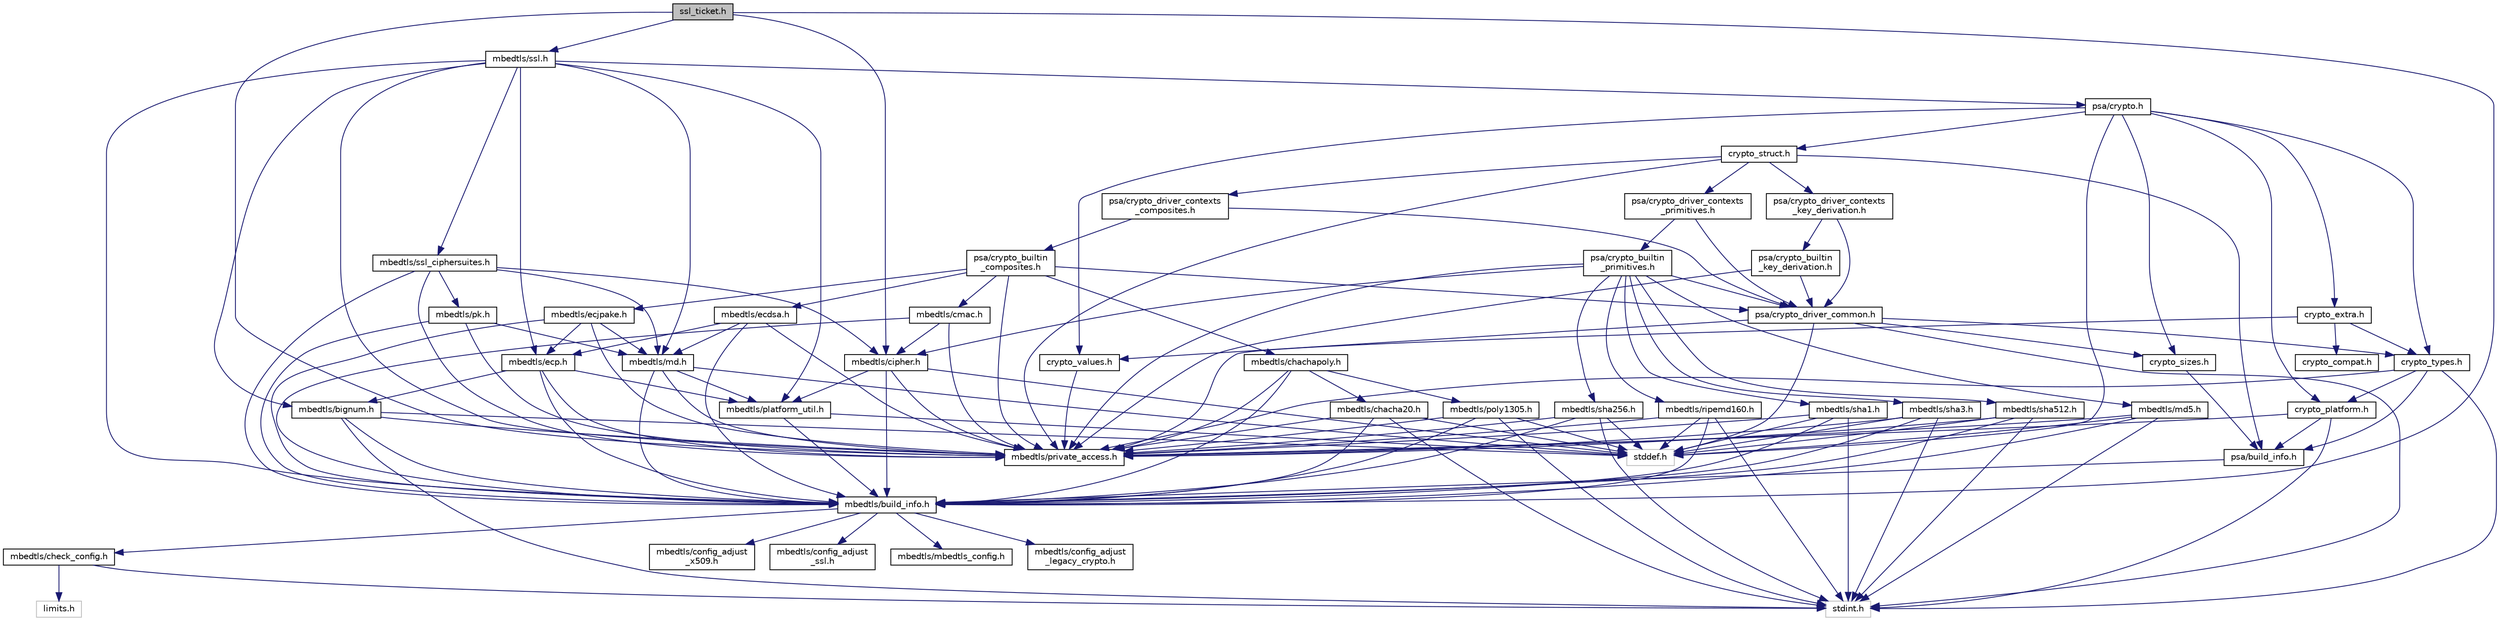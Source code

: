 digraph "ssl_ticket.h"
{
 // LATEX_PDF_SIZE
  edge [fontname="Helvetica",fontsize="10",labelfontname="Helvetica",labelfontsize="10"];
  node [fontname="Helvetica",fontsize="10",shape=record];
  Node1 [label="ssl_ticket.h",height=0.2,width=0.4,color="black", fillcolor="grey75", style="filled", fontcolor="black",tooltip="TLS server ticket callbacks implementation."];
  Node1 -> Node2 [color="midnightblue",fontsize="10",style="solid",fontname="Helvetica"];
  Node2 [label="mbedtls/private_access.h",height=0.2,width=0.4,color="black", fillcolor="white", style="filled",URL="$private__access_8h.html",tooltip="Macro wrapper for struct's members."];
  Node1 -> Node3 [color="midnightblue",fontsize="10",style="solid",fontname="Helvetica"];
  Node3 [label="mbedtls/build_info.h",height=0.2,width=0.4,color="black", fillcolor="white", style="filled",URL="$mbedtls_2build__info_8h.html",tooltip="Build-time configuration info."];
  Node3 -> Node4 [color="midnightblue",fontsize="10",style="solid",fontname="Helvetica"];
  Node4 [label="mbedtls/mbedtls_config.h",height=0.2,width=0.4,color="black", fillcolor="white", style="filled",URL="$mbedtls__config_8h.html",tooltip="Configuration options (set of defines)"];
  Node3 -> Node5 [color="midnightblue",fontsize="10",style="solid",fontname="Helvetica"];
  Node5 [label="mbedtls/config_adjust\l_legacy_crypto.h",height=0.2,width=0.4,color="black", fillcolor="white", style="filled",URL="$config__adjust__legacy__crypto_8h.html",tooltip="Adjust legacy configuration configuration."];
  Node3 -> Node6 [color="midnightblue",fontsize="10",style="solid",fontname="Helvetica"];
  Node6 [label="mbedtls/config_adjust\l_x509.h",height=0.2,width=0.4,color="black", fillcolor="white", style="filled",URL="$config__adjust__x509_8h.html",tooltip="Adjust X.509 configuration."];
  Node3 -> Node7 [color="midnightblue",fontsize="10",style="solid",fontname="Helvetica"];
  Node7 [label="mbedtls/config_adjust\l_ssl.h",height=0.2,width=0.4,color="black", fillcolor="white", style="filled",URL="$config__adjust__ssl_8h.html",tooltip="Adjust TLS configuration."];
  Node3 -> Node8 [color="midnightblue",fontsize="10",style="solid",fontname="Helvetica"];
  Node8 [label="mbedtls/check_config.h",height=0.2,width=0.4,color="black", fillcolor="white", style="filled",URL="$check__config_8h.html",tooltip="Consistency checks for configuration options."];
  Node8 -> Node9 [color="midnightblue",fontsize="10",style="solid",fontname="Helvetica"];
  Node9 [label="limits.h",height=0.2,width=0.4,color="grey75", fillcolor="white", style="filled",tooltip=" "];
  Node8 -> Node10 [color="midnightblue",fontsize="10",style="solid",fontname="Helvetica"];
  Node10 [label="stdint.h",height=0.2,width=0.4,color="grey75", fillcolor="white", style="filled",tooltip=" "];
  Node1 -> Node11 [color="midnightblue",fontsize="10",style="solid",fontname="Helvetica"];
  Node11 [label="mbedtls/ssl.h",height=0.2,width=0.4,color="black", fillcolor="white", style="filled",URL="$ssl_8h.html",tooltip="SSL/TLS functions."];
  Node11 -> Node12 [color="midnightblue",fontsize="10",style="solid",fontname="Helvetica"];
  Node12 [label="mbedtls/platform_util.h",height=0.2,width=0.4,color="black", fillcolor="white", style="filled",URL="$platform__util_8h.html",tooltip="Common and shared functions used by multiple modules in the Mbed TLS library."];
  Node12 -> Node3 [color="midnightblue",fontsize="10",style="solid",fontname="Helvetica"];
  Node12 -> Node13 [color="midnightblue",fontsize="10",style="solid",fontname="Helvetica"];
  Node13 [label="stddef.h",height=0.2,width=0.4,color="grey75", fillcolor="white", style="filled",tooltip=" "];
  Node11 -> Node2 [color="midnightblue",fontsize="10",style="solid",fontname="Helvetica"];
  Node11 -> Node3 [color="midnightblue",fontsize="10",style="solid",fontname="Helvetica"];
  Node11 -> Node14 [color="midnightblue",fontsize="10",style="solid",fontname="Helvetica"];
  Node14 [label="mbedtls/bignum.h",height=0.2,width=0.4,color="black", fillcolor="white", style="filled",URL="$bignum_8h.html",tooltip="Multi-precision integer library."];
  Node14 -> Node2 [color="midnightblue",fontsize="10",style="solid",fontname="Helvetica"];
  Node14 -> Node3 [color="midnightblue",fontsize="10",style="solid",fontname="Helvetica"];
  Node14 -> Node13 [color="midnightblue",fontsize="10",style="solid",fontname="Helvetica"];
  Node14 -> Node10 [color="midnightblue",fontsize="10",style="solid",fontname="Helvetica"];
  Node11 -> Node15 [color="midnightblue",fontsize="10",style="solid",fontname="Helvetica"];
  Node15 [label="mbedtls/ecp.h",height=0.2,width=0.4,color="black", fillcolor="white", style="filled",URL="$ecp_8h.html",tooltip="This file provides an API for Elliptic Curves over GF(P) (ECP)."];
  Node15 -> Node2 [color="midnightblue",fontsize="10",style="solid",fontname="Helvetica"];
  Node15 -> Node3 [color="midnightblue",fontsize="10",style="solid",fontname="Helvetica"];
  Node15 -> Node12 [color="midnightblue",fontsize="10",style="solid",fontname="Helvetica"];
  Node15 -> Node14 [color="midnightblue",fontsize="10",style="solid",fontname="Helvetica"];
  Node11 -> Node16 [color="midnightblue",fontsize="10",style="solid",fontname="Helvetica"];
  Node16 [label="mbedtls/ssl_ciphersuites.h",height=0.2,width=0.4,color="black", fillcolor="white", style="filled",URL="$ssl__ciphersuites_8h.html",tooltip="SSL Ciphersuites for Mbed TLS."];
  Node16 -> Node2 [color="midnightblue",fontsize="10",style="solid",fontname="Helvetica"];
  Node16 -> Node3 [color="midnightblue",fontsize="10",style="solid",fontname="Helvetica"];
  Node16 -> Node17 [color="midnightblue",fontsize="10",style="solid",fontname="Helvetica"];
  Node17 [label="mbedtls/pk.h",height=0.2,width=0.4,color="black", fillcolor="white", style="filled",URL="$pk_8h.html",tooltip="Public Key abstraction layer."];
  Node17 -> Node2 [color="midnightblue",fontsize="10",style="solid",fontname="Helvetica"];
  Node17 -> Node3 [color="midnightblue",fontsize="10",style="solid",fontname="Helvetica"];
  Node17 -> Node18 [color="midnightblue",fontsize="10",style="solid",fontname="Helvetica"];
  Node18 [label="mbedtls/md.h",height=0.2,width=0.4,color="black", fillcolor="white", style="filled",URL="$md_8h.html",tooltip="This file contains the generic functions for message-digest (hashing) and HMAC."];
  Node18 -> Node2 [color="midnightblue",fontsize="10",style="solid",fontname="Helvetica"];
  Node18 -> Node13 [color="midnightblue",fontsize="10",style="solid",fontname="Helvetica"];
  Node18 -> Node3 [color="midnightblue",fontsize="10",style="solid",fontname="Helvetica"];
  Node18 -> Node12 [color="midnightblue",fontsize="10",style="solid",fontname="Helvetica"];
  Node16 -> Node19 [color="midnightblue",fontsize="10",style="solid",fontname="Helvetica"];
  Node19 [label="mbedtls/cipher.h",height=0.2,width=0.4,color="black", fillcolor="white", style="filled",URL="$cipher_8h.html",tooltip="This file contains an abstraction interface for use with the cipher primitives provided by the librar..."];
  Node19 -> Node2 [color="midnightblue",fontsize="10",style="solid",fontname="Helvetica"];
  Node19 -> Node3 [color="midnightblue",fontsize="10",style="solid",fontname="Helvetica"];
  Node19 -> Node13 [color="midnightblue",fontsize="10",style="solid",fontname="Helvetica"];
  Node19 -> Node12 [color="midnightblue",fontsize="10",style="solid",fontname="Helvetica"];
  Node16 -> Node18 [color="midnightblue",fontsize="10",style="solid",fontname="Helvetica"];
  Node11 -> Node18 [color="midnightblue",fontsize="10",style="solid",fontname="Helvetica"];
  Node11 -> Node20 [color="midnightblue",fontsize="10",style="solid",fontname="Helvetica"];
  Node20 [label="psa/crypto.h",height=0.2,width=0.4,color="black", fillcolor="white", style="filled",URL="$crypto_8h.html",tooltip="Platform Security Architecture cryptography module."];
  Node20 -> Node21 [color="midnightblue",fontsize="10",style="solid",fontname="Helvetica"];
  Node21 [label="crypto_platform.h",height=0.2,width=0.4,color="black", fillcolor="white", style="filled",URL="$crypto__platform_8h.html",tooltip="PSA cryptography module: Mbed TLS platform definitions."];
  Node21 -> Node2 [color="midnightblue",fontsize="10",style="solid",fontname="Helvetica"];
  Node21 -> Node22 [color="midnightblue",fontsize="10",style="solid",fontname="Helvetica"];
  Node22 [label="psa/build_info.h",height=0.2,width=0.4,color="black", fillcolor="white", style="filled",URL="$psa_2build__info_8h.html",tooltip="Build-time PSA configuration info."];
  Node22 -> Node3 [color="midnightblue",fontsize="10",style="solid",fontname="Helvetica"];
  Node21 -> Node10 [color="midnightblue",fontsize="10",style="solid",fontname="Helvetica"];
  Node20 -> Node13 [color="midnightblue",fontsize="10",style="solid",fontname="Helvetica"];
  Node20 -> Node23 [color="midnightblue",fontsize="10",style="solid",fontname="Helvetica"];
  Node23 [label="crypto_types.h",height=0.2,width=0.4,color="black", fillcolor="white", style="filled",URL="$crypto__types_8h.html",tooltip="PSA cryptography module: type aliases."];
  Node23 -> Node22 [color="midnightblue",fontsize="10",style="solid",fontname="Helvetica"];
  Node23 -> Node2 [color="midnightblue",fontsize="10",style="solid",fontname="Helvetica"];
  Node23 -> Node21 [color="midnightblue",fontsize="10",style="solid",fontname="Helvetica"];
  Node23 -> Node10 [color="midnightblue",fontsize="10",style="solid",fontname="Helvetica"];
  Node20 -> Node24 [color="midnightblue",fontsize="10",style="solid",fontname="Helvetica"];
  Node24 [label="crypto_values.h",height=0.2,width=0.4,color="black", fillcolor="white", style="filled",URL="$crypto__values_8h.html",tooltip="PSA cryptography module: macros to build and analyze integer values."];
  Node24 -> Node2 [color="midnightblue",fontsize="10",style="solid",fontname="Helvetica"];
  Node20 -> Node25 [color="midnightblue",fontsize="10",style="solid",fontname="Helvetica"];
  Node25 [label="crypto_sizes.h",height=0.2,width=0.4,color="black", fillcolor="white", style="filled",URL="$crypto__sizes_8h.html",tooltip="PSA cryptography module: Mbed TLS buffer size macros."];
  Node25 -> Node22 [color="midnightblue",fontsize="10",style="solid",fontname="Helvetica"];
  Node20 -> Node26 [color="midnightblue",fontsize="10",style="solid",fontname="Helvetica"];
  Node26 [label="crypto_struct.h",height=0.2,width=0.4,color="black", fillcolor="white", style="filled",URL="$crypto__struct_8h.html",tooltip="PSA cryptography module: Mbed TLS structured type implementations."];
  Node26 -> Node2 [color="midnightblue",fontsize="10",style="solid",fontname="Helvetica"];
  Node26 -> Node22 [color="midnightblue",fontsize="10",style="solid",fontname="Helvetica"];
  Node26 -> Node27 [color="midnightblue",fontsize="10",style="solid",fontname="Helvetica"];
  Node27 [label="psa/crypto_driver_contexts\l_primitives.h",height=0.2,width=0.4,color="black", fillcolor="white", style="filled",URL="$crypto__driver__contexts__primitives_8h_source.html",tooltip=" "];
  Node27 -> Node28 [color="midnightblue",fontsize="10",style="solid",fontname="Helvetica"];
  Node28 [label="psa/crypto_driver_common.h",height=0.2,width=0.4,color="black", fillcolor="white", style="filled",URL="$crypto__driver__common_8h.html",tooltip="Definitions for all PSA crypto drivers."];
  Node28 -> Node13 [color="midnightblue",fontsize="10",style="solid",fontname="Helvetica"];
  Node28 -> Node10 [color="midnightblue",fontsize="10",style="solid",fontname="Helvetica"];
  Node28 -> Node23 [color="midnightblue",fontsize="10",style="solid",fontname="Helvetica"];
  Node28 -> Node24 [color="midnightblue",fontsize="10",style="solid",fontname="Helvetica"];
  Node28 -> Node25 [color="midnightblue",fontsize="10",style="solid",fontname="Helvetica"];
  Node27 -> Node29 [color="midnightblue",fontsize="10",style="solid",fontname="Helvetica"];
  Node29 [label="psa/crypto_builtin\l_primitives.h",height=0.2,width=0.4,color="black", fillcolor="white", style="filled",URL="$crypto__builtin__primitives_8h_source.html",tooltip=" "];
  Node29 -> Node2 [color="midnightblue",fontsize="10",style="solid",fontname="Helvetica"];
  Node29 -> Node28 [color="midnightblue",fontsize="10",style="solid",fontname="Helvetica"];
  Node29 -> Node30 [color="midnightblue",fontsize="10",style="solid",fontname="Helvetica"];
  Node30 [label="mbedtls/md5.h",height=0.2,width=0.4,color="black", fillcolor="white", style="filled",URL="$md5_8h.html",tooltip="MD5 message digest algorithm (hash function)"];
  Node30 -> Node2 [color="midnightblue",fontsize="10",style="solid",fontname="Helvetica"];
  Node30 -> Node3 [color="midnightblue",fontsize="10",style="solid",fontname="Helvetica"];
  Node30 -> Node13 [color="midnightblue",fontsize="10",style="solid",fontname="Helvetica"];
  Node30 -> Node10 [color="midnightblue",fontsize="10",style="solid",fontname="Helvetica"];
  Node29 -> Node31 [color="midnightblue",fontsize="10",style="solid",fontname="Helvetica"];
  Node31 [label="mbedtls/ripemd160.h",height=0.2,width=0.4,color="black", fillcolor="white", style="filled",URL="$ripemd160_8h.html",tooltip="RIPE MD-160 message digest."];
  Node31 -> Node2 [color="midnightblue",fontsize="10",style="solid",fontname="Helvetica"];
  Node31 -> Node3 [color="midnightblue",fontsize="10",style="solid",fontname="Helvetica"];
  Node31 -> Node13 [color="midnightblue",fontsize="10",style="solid",fontname="Helvetica"];
  Node31 -> Node10 [color="midnightblue",fontsize="10",style="solid",fontname="Helvetica"];
  Node29 -> Node32 [color="midnightblue",fontsize="10",style="solid",fontname="Helvetica"];
  Node32 [label="mbedtls/sha1.h",height=0.2,width=0.4,color="black", fillcolor="white", style="filled",URL="$sha1_8h.html",tooltip="This file contains SHA-1 definitions and functions."];
  Node32 -> Node2 [color="midnightblue",fontsize="10",style="solid",fontname="Helvetica"];
  Node32 -> Node3 [color="midnightblue",fontsize="10",style="solid",fontname="Helvetica"];
  Node32 -> Node13 [color="midnightblue",fontsize="10",style="solid",fontname="Helvetica"];
  Node32 -> Node10 [color="midnightblue",fontsize="10",style="solid",fontname="Helvetica"];
  Node29 -> Node33 [color="midnightblue",fontsize="10",style="solid",fontname="Helvetica"];
  Node33 [label="mbedtls/sha256.h",height=0.2,width=0.4,color="black", fillcolor="white", style="filled",URL="$sha256_8h.html",tooltip="This file contains SHA-224 and SHA-256 definitions and functions."];
  Node33 -> Node2 [color="midnightblue",fontsize="10",style="solid",fontname="Helvetica"];
  Node33 -> Node3 [color="midnightblue",fontsize="10",style="solid",fontname="Helvetica"];
  Node33 -> Node13 [color="midnightblue",fontsize="10",style="solid",fontname="Helvetica"];
  Node33 -> Node10 [color="midnightblue",fontsize="10",style="solid",fontname="Helvetica"];
  Node29 -> Node34 [color="midnightblue",fontsize="10",style="solid",fontname="Helvetica"];
  Node34 [label="mbedtls/sha512.h",height=0.2,width=0.4,color="black", fillcolor="white", style="filled",URL="$sha512_8h.html",tooltip="This file contains SHA-384 and SHA-512 definitions and functions."];
  Node34 -> Node2 [color="midnightblue",fontsize="10",style="solid",fontname="Helvetica"];
  Node34 -> Node3 [color="midnightblue",fontsize="10",style="solid",fontname="Helvetica"];
  Node34 -> Node13 [color="midnightblue",fontsize="10",style="solid",fontname="Helvetica"];
  Node34 -> Node10 [color="midnightblue",fontsize="10",style="solid",fontname="Helvetica"];
  Node29 -> Node35 [color="midnightblue",fontsize="10",style="solid",fontname="Helvetica"];
  Node35 [label="mbedtls/sha3.h",height=0.2,width=0.4,color="black", fillcolor="white", style="filled",URL="$sha3_8h.html",tooltip="This file contains SHA-3 definitions and functions."];
  Node35 -> Node2 [color="midnightblue",fontsize="10",style="solid",fontname="Helvetica"];
  Node35 -> Node3 [color="midnightblue",fontsize="10",style="solid",fontname="Helvetica"];
  Node35 -> Node13 [color="midnightblue",fontsize="10",style="solid",fontname="Helvetica"];
  Node35 -> Node10 [color="midnightblue",fontsize="10",style="solid",fontname="Helvetica"];
  Node29 -> Node19 [color="midnightblue",fontsize="10",style="solid",fontname="Helvetica"];
  Node26 -> Node36 [color="midnightblue",fontsize="10",style="solid",fontname="Helvetica"];
  Node36 [label="psa/crypto_driver_contexts\l_composites.h",height=0.2,width=0.4,color="black", fillcolor="white", style="filled",URL="$crypto__driver__contexts__composites_8h_source.html",tooltip=" "];
  Node36 -> Node28 [color="midnightblue",fontsize="10",style="solid",fontname="Helvetica"];
  Node36 -> Node37 [color="midnightblue",fontsize="10",style="solid",fontname="Helvetica"];
  Node37 [label="psa/crypto_builtin\l_composites.h",height=0.2,width=0.4,color="black", fillcolor="white", style="filled",URL="$crypto__builtin__composites_8h_source.html",tooltip=" "];
  Node37 -> Node2 [color="midnightblue",fontsize="10",style="solid",fontname="Helvetica"];
  Node37 -> Node28 [color="midnightblue",fontsize="10",style="solid",fontname="Helvetica"];
  Node37 -> Node38 [color="midnightblue",fontsize="10",style="solid",fontname="Helvetica"];
  Node38 [label="mbedtls/cmac.h",height=0.2,width=0.4,color="black", fillcolor="white", style="filled",URL="$cmac_8h.html",tooltip="This file contains CMAC definitions and functions."];
  Node38 -> Node2 [color="midnightblue",fontsize="10",style="solid",fontname="Helvetica"];
  Node38 -> Node3 [color="midnightblue",fontsize="10",style="solid",fontname="Helvetica"];
  Node38 -> Node19 [color="midnightblue",fontsize="10",style="solid",fontname="Helvetica"];
  Node37 -> Node39 [color="midnightblue",fontsize="10",style="solid",fontname="Helvetica"];
  Node39 [label="mbedtls/chachapoly.h",height=0.2,width=0.4,color="black", fillcolor="white", style="filled",URL="$chachapoly_8h.html",tooltip="This file contains the AEAD-ChaCha20-Poly1305 definitions and functions."];
  Node39 -> Node2 [color="midnightblue",fontsize="10",style="solid",fontname="Helvetica"];
  Node39 -> Node3 [color="midnightblue",fontsize="10",style="solid",fontname="Helvetica"];
  Node39 -> Node40 [color="midnightblue",fontsize="10",style="solid",fontname="Helvetica"];
  Node40 [label="mbedtls/poly1305.h",height=0.2,width=0.4,color="black", fillcolor="white", style="filled",URL="$poly1305_8h.html",tooltip="This file contains Poly1305 definitions and functions."];
  Node40 -> Node2 [color="midnightblue",fontsize="10",style="solid",fontname="Helvetica"];
  Node40 -> Node3 [color="midnightblue",fontsize="10",style="solid",fontname="Helvetica"];
  Node40 -> Node10 [color="midnightblue",fontsize="10",style="solid",fontname="Helvetica"];
  Node40 -> Node13 [color="midnightblue",fontsize="10",style="solid",fontname="Helvetica"];
  Node39 -> Node41 [color="midnightblue",fontsize="10",style="solid",fontname="Helvetica"];
  Node41 [label="mbedtls/chacha20.h",height=0.2,width=0.4,color="black", fillcolor="white", style="filled",URL="$chacha20_8h.html",tooltip="This file contains ChaCha20 definitions and functions."];
  Node41 -> Node2 [color="midnightblue",fontsize="10",style="solid",fontname="Helvetica"];
  Node41 -> Node3 [color="midnightblue",fontsize="10",style="solid",fontname="Helvetica"];
  Node41 -> Node10 [color="midnightblue",fontsize="10",style="solid",fontname="Helvetica"];
  Node41 -> Node13 [color="midnightblue",fontsize="10",style="solid",fontname="Helvetica"];
  Node37 -> Node42 [color="midnightblue",fontsize="10",style="solid",fontname="Helvetica"];
  Node42 [label="mbedtls/ecdsa.h",height=0.2,width=0.4,color="black", fillcolor="white", style="filled",URL="$ecdsa_8h.html",tooltip="This file contains ECDSA definitions and functions."];
  Node42 -> Node2 [color="midnightblue",fontsize="10",style="solid",fontname="Helvetica"];
  Node42 -> Node3 [color="midnightblue",fontsize="10",style="solid",fontname="Helvetica"];
  Node42 -> Node15 [color="midnightblue",fontsize="10",style="solid",fontname="Helvetica"];
  Node42 -> Node18 [color="midnightblue",fontsize="10",style="solid",fontname="Helvetica"];
  Node37 -> Node43 [color="midnightblue",fontsize="10",style="solid",fontname="Helvetica"];
  Node43 [label="mbedtls/ecjpake.h",height=0.2,width=0.4,color="black", fillcolor="white", style="filled",URL="$ecjpake_8h.html",tooltip="Elliptic curve J-PAKE."];
  Node43 -> Node2 [color="midnightblue",fontsize="10",style="solid",fontname="Helvetica"];
  Node43 -> Node3 [color="midnightblue",fontsize="10",style="solid",fontname="Helvetica"];
  Node43 -> Node15 [color="midnightblue",fontsize="10",style="solid",fontname="Helvetica"];
  Node43 -> Node18 [color="midnightblue",fontsize="10",style="solid",fontname="Helvetica"];
  Node26 -> Node44 [color="midnightblue",fontsize="10",style="solid",fontname="Helvetica"];
  Node44 [label="psa/crypto_driver_contexts\l_key_derivation.h",height=0.2,width=0.4,color="black", fillcolor="white", style="filled",URL="$crypto__driver__contexts__key__derivation_8h_source.html",tooltip=" "];
  Node44 -> Node28 [color="midnightblue",fontsize="10",style="solid",fontname="Helvetica"];
  Node44 -> Node45 [color="midnightblue",fontsize="10",style="solid",fontname="Helvetica"];
  Node45 [label="psa/crypto_builtin\l_key_derivation.h",height=0.2,width=0.4,color="black", fillcolor="white", style="filled",URL="$crypto__builtin__key__derivation_8h_source.html",tooltip=" "];
  Node45 -> Node2 [color="midnightblue",fontsize="10",style="solid",fontname="Helvetica"];
  Node45 -> Node28 [color="midnightblue",fontsize="10",style="solid",fontname="Helvetica"];
  Node20 -> Node46 [color="midnightblue",fontsize="10",style="solid",fontname="Helvetica"];
  Node46 [label="crypto_extra.h",height=0.2,width=0.4,color="black", fillcolor="white", style="filled",URL="$crypto__extra_8h.html",tooltip="PSA cryptography module: Mbed TLS vendor extensions."];
  Node46 -> Node2 [color="midnightblue",fontsize="10",style="solid",fontname="Helvetica"];
  Node46 -> Node23 [color="midnightblue",fontsize="10",style="solid",fontname="Helvetica"];
  Node46 -> Node47 [color="midnightblue",fontsize="10",style="solid",fontname="Helvetica"];
  Node47 [label="crypto_compat.h",height=0.2,width=0.4,color="black", fillcolor="white", style="filled",URL="$crypto__compat_8h.html",tooltip="PSA cryptography module: Backward compatibility aliases."];
  Node1 -> Node19 [color="midnightblue",fontsize="10",style="solid",fontname="Helvetica"];
}
